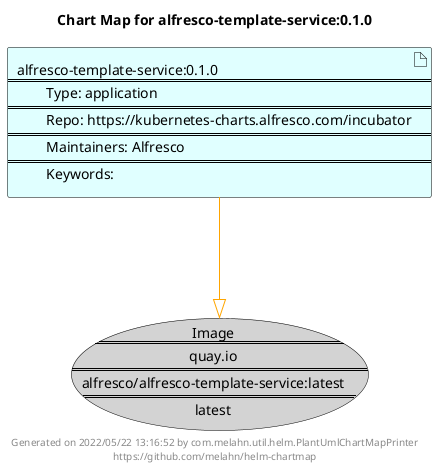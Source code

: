 @startuml
skinparam linetype ortho
skinparam backgroundColor white
skinparam usecaseBorderColor black
skinparam usecaseArrowColor LightSlateGray
skinparam artifactBorderColor black
skinparam artifactArrowColor LightSlateGray

title Chart Map for alfresco-template-service:0.1.0

'There is one referenced Helm Chart
artifact "alfresco-template-service:0.1.0\n====\n\tType: application\n====\n\tRepo: https://kubernetes-charts.alfresco.com/incubator\n====\n\tMaintainers: Alfresco\n====\n\tKeywords: " as alfresco_template_service_0_1_0 #LightCyan

'There is one referenced Docker Image
usecase "Image\n====\nquay.io\n====\nalfresco/alfresco-template-service:latest\n====\nlatest" as quay_io_alfresco_alfresco_template_service_latest #LightGrey

'Chart Dependencies
alfresco_template_service_0_1_0--[#orange]-|>quay_io_alfresco_alfresco_template_service_latest

center footer Generated on 2022/05/22 13:16:52 by com.melahn.util.helm.PlantUmlChartMapPrinter\nhttps://github.com/melahn/helm-chartmap
@enduml
